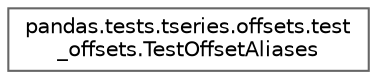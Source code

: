 digraph "Graphical Class Hierarchy"
{
 // LATEX_PDF_SIZE
  bgcolor="transparent";
  edge [fontname=Helvetica,fontsize=10,labelfontname=Helvetica,labelfontsize=10];
  node [fontname=Helvetica,fontsize=10,shape=box,height=0.2,width=0.4];
  rankdir="LR";
  Node0 [id="Node000000",label="pandas.tests.tseries.offsets.test\l_offsets.TestOffsetAliases",height=0.2,width=0.4,color="grey40", fillcolor="white", style="filled",URL="$d6/dc4/classpandas_1_1tests_1_1tseries_1_1offsets_1_1test__offsets_1_1TestOffsetAliases.html",tooltip=" "];
}

